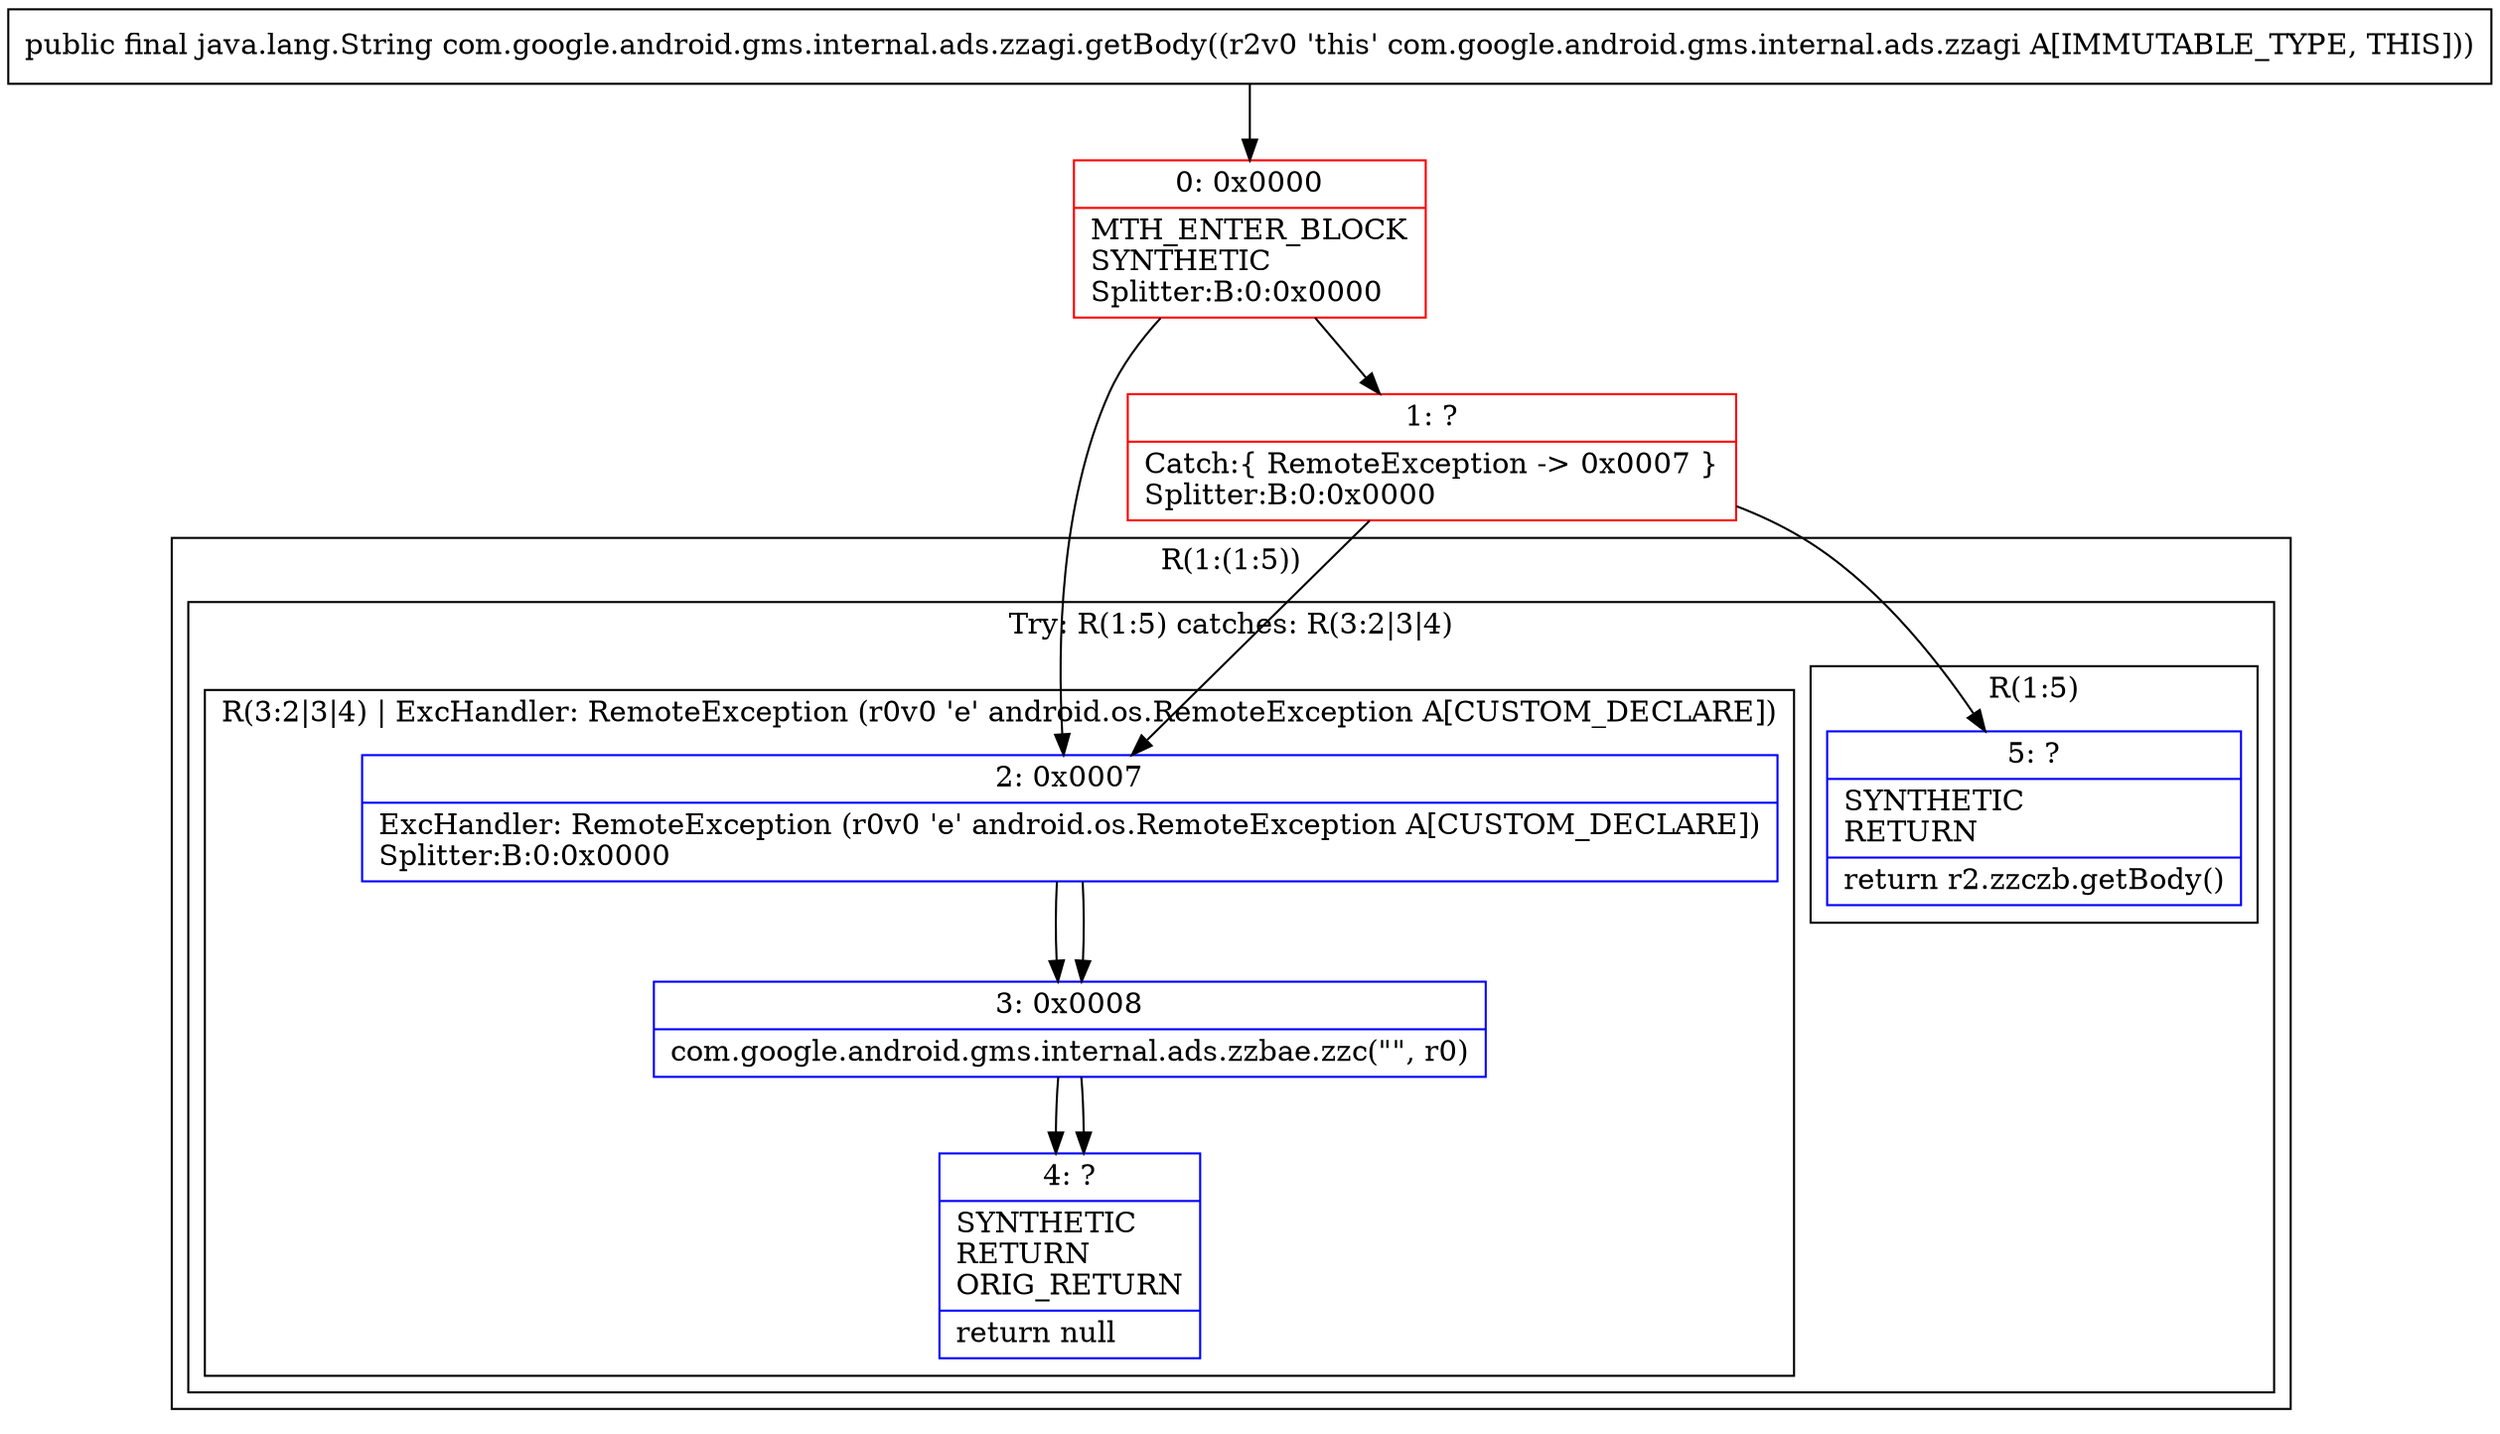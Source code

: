 digraph "CFG forcom.google.android.gms.internal.ads.zzagi.getBody()Ljava\/lang\/String;" {
subgraph cluster_Region_371831898 {
label = "R(1:(1:5))";
node [shape=record,color=blue];
subgraph cluster_TryCatchRegion_679855272 {
label = "Try: R(1:5) catches: R(3:2|3|4)";
node [shape=record,color=blue];
subgraph cluster_Region_1512162736 {
label = "R(1:5)";
node [shape=record,color=blue];
Node_5 [shape=record,label="{5\:\ ?|SYNTHETIC\lRETURN\l|return r2.zzczb.getBody()\l}"];
}
subgraph cluster_Region_503539555 {
label = "R(3:2|3|4) | ExcHandler: RemoteException (r0v0 'e' android.os.RemoteException A[CUSTOM_DECLARE])\l";
node [shape=record,color=blue];
Node_2 [shape=record,label="{2\:\ 0x0007|ExcHandler: RemoteException (r0v0 'e' android.os.RemoteException A[CUSTOM_DECLARE])\lSplitter:B:0:0x0000\l}"];
Node_3 [shape=record,label="{3\:\ 0x0008|com.google.android.gms.internal.ads.zzbae.zzc(\"\", r0)\l}"];
Node_4 [shape=record,label="{4\:\ ?|SYNTHETIC\lRETURN\lORIG_RETURN\l|return null\l}"];
}
}
}
subgraph cluster_Region_503539555 {
label = "R(3:2|3|4) | ExcHandler: RemoteException (r0v0 'e' android.os.RemoteException A[CUSTOM_DECLARE])\l";
node [shape=record,color=blue];
Node_2 [shape=record,label="{2\:\ 0x0007|ExcHandler: RemoteException (r0v0 'e' android.os.RemoteException A[CUSTOM_DECLARE])\lSplitter:B:0:0x0000\l}"];
Node_3 [shape=record,label="{3\:\ 0x0008|com.google.android.gms.internal.ads.zzbae.zzc(\"\", r0)\l}"];
Node_4 [shape=record,label="{4\:\ ?|SYNTHETIC\lRETURN\lORIG_RETURN\l|return null\l}"];
}
Node_0 [shape=record,color=red,label="{0\:\ 0x0000|MTH_ENTER_BLOCK\lSYNTHETIC\lSplitter:B:0:0x0000\l}"];
Node_1 [shape=record,color=red,label="{1\:\ ?|Catch:\{ RemoteException \-\> 0x0007 \}\lSplitter:B:0:0x0000\l}"];
MethodNode[shape=record,label="{public final java.lang.String com.google.android.gms.internal.ads.zzagi.getBody((r2v0 'this' com.google.android.gms.internal.ads.zzagi A[IMMUTABLE_TYPE, THIS])) }"];
MethodNode -> Node_0;
Node_2 -> Node_3;
Node_3 -> Node_4;
Node_2 -> Node_3;
Node_3 -> Node_4;
Node_0 -> Node_1;
Node_0 -> Node_2;
Node_1 -> Node_2;
Node_1 -> Node_5;
}

